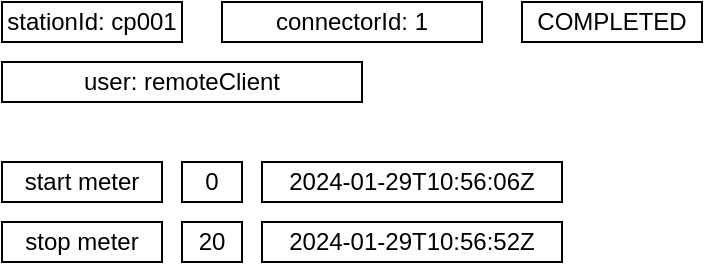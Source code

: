 <mxfile version="23.0.2" type="github">
  <diagram name="Page-1" id="wHUk_LWxvM6eQ5D_VXiS">
    <mxGraphModel dx="1562" dy="982" grid="1" gridSize="10" guides="1" tooltips="1" connect="1" arrows="1" fold="1" page="1" pageScale="1" pageWidth="850" pageHeight="1100" math="0" shadow="0">
      <root>
        <mxCell id="0" />
        <mxCell id="1" parent="0" />
        <mxCell id="WeaAFbodBgUg4gEEcZFA-2" value="connectorId: 1" style="rounded=0;whiteSpace=wrap;html=1;" vertex="1" parent="1">
          <mxGeometry x="270" y="240" width="130" height="20" as="geometry" />
        </mxCell>
        <mxCell id="WeaAFbodBgUg4gEEcZFA-3" value="stationId: cp001" style="rounded=0;whiteSpace=wrap;html=1;" vertex="1" parent="1">
          <mxGeometry x="160" y="240" width="90" height="20" as="geometry" />
        </mxCell>
        <mxCell id="WeaAFbodBgUg4gEEcZFA-5" value="user: remoteClient" style="rounded=0;whiteSpace=wrap;html=1;" vertex="1" parent="1">
          <mxGeometry x="160" y="270" width="180" height="20" as="geometry" />
        </mxCell>
        <mxCell id="WeaAFbodBgUg4gEEcZFA-6" value="COMPLETED" style="rounded=0;whiteSpace=wrap;html=1;" vertex="1" parent="1">
          <mxGeometry x="420" y="240" width="90" height="20" as="geometry" />
        </mxCell>
        <mxCell id="WeaAFbodBgUg4gEEcZFA-7" value="&lt;div class=&quot;startTime&quot;&gt;2024-01-29T10:56:06Z&lt;/div&gt;" style="rounded=0;whiteSpace=wrap;html=1;" vertex="1" parent="1">
          <mxGeometry x="290" y="320" width="150" height="20" as="geometry" />
        </mxCell>
        <mxCell id="WeaAFbodBgUg4gEEcZFA-9" value="0" style="rounded=0;whiteSpace=wrap;html=1;" vertex="1" parent="1">
          <mxGeometry x="250" y="320" width="30" height="20" as="geometry" />
        </mxCell>
        <mxCell id="WeaAFbodBgUg4gEEcZFA-10" value="&lt;div class=&quot;stopTime&quot;&gt;2024-01-29T10:56:52Z&lt;/div&gt;" style="rounded=0;whiteSpace=wrap;html=1;" vertex="1" parent="1">
          <mxGeometry x="290" y="350" width="150" height="20" as="geometry" />
        </mxCell>
        <mxCell id="WeaAFbodBgUg4gEEcZFA-11" value="20" style="rounded=0;whiteSpace=wrap;html=1;" vertex="1" parent="1">
          <mxGeometry x="250" y="350" width="30" height="20" as="geometry" />
        </mxCell>
        <mxCell id="WeaAFbodBgUg4gEEcZFA-12" value="start meter" style="rounded=0;whiteSpace=wrap;html=1;" vertex="1" parent="1">
          <mxGeometry x="160" y="320" width="80" height="20" as="geometry" />
        </mxCell>
        <mxCell id="WeaAFbodBgUg4gEEcZFA-13" value="stop meter" style="rounded=0;whiteSpace=wrap;html=1;" vertex="1" parent="1">
          <mxGeometry x="160" y="350" width="80" height="20" as="geometry" />
        </mxCell>
      </root>
    </mxGraphModel>
  </diagram>
</mxfile>
